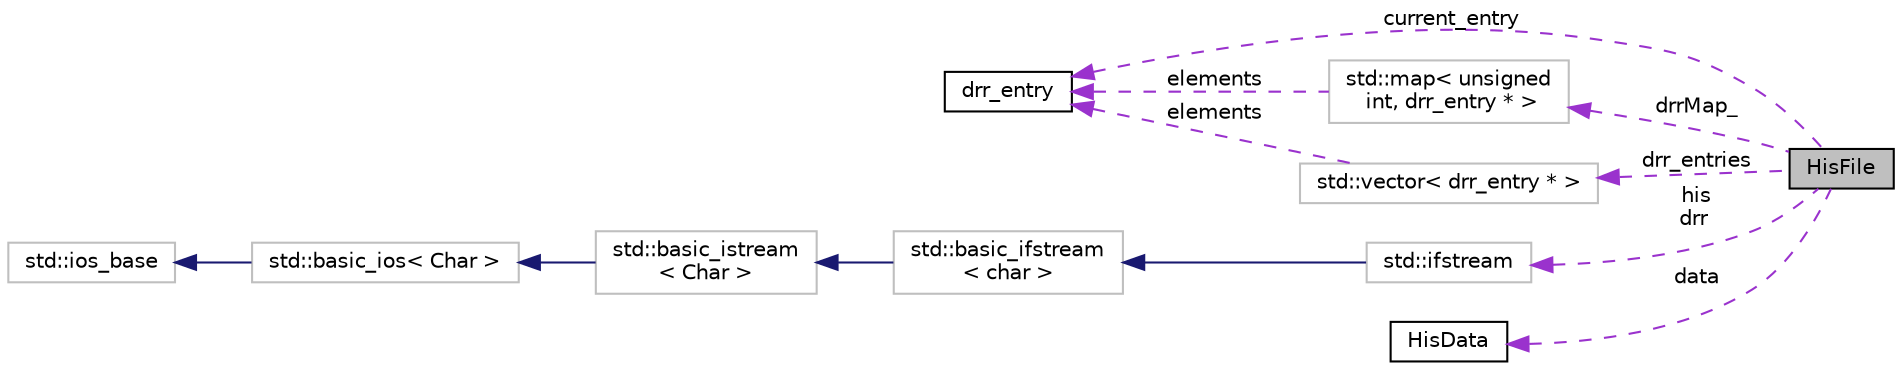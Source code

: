 digraph "HisFile"
{
  edge [fontname="Helvetica",fontsize="10",labelfontname="Helvetica",labelfontsize="10"];
  node [fontname="Helvetica",fontsize="10",shape=record];
  rankdir="LR";
  Node1 [label="HisFile",height=0.2,width=0.4,color="black", fillcolor="grey75", style="filled", fontcolor="black"];
  Node2 -> Node1 [dir="back",color="darkorchid3",fontsize="10",style="dashed",label=" drrMap_" ,fontname="Helvetica"];
  Node2 [label="std::map\< unsigned\l int, drr_entry * \>",height=0.2,width=0.4,color="grey75", fillcolor="white", style="filled"];
  Node3 -> Node2 [dir="back",color="darkorchid3",fontsize="10",style="dashed",label=" elements" ,fontname="Helvetica"];
  Node3 [label="drr_entry",height=0.2,width=0.4,color="black", fillcolor="white", style="filled",URL="$de/d56/structdrr__entry.html",tooltip="drr entry information "];
  Node3 -> Node1 [dir="back",color="darkorchid3",fontsize="10",style="dashed",label=" current_entry" ,fontname="Helvetica"];
  Node4 -> Node1 [dir="back",color="darkorchid3",fontsize="10",style="dashed",label=" his\ndrr" ,fontname="Helvetica"];
  Node4 [label="std::ifstream",height=0.2,width=0.4,color="grey75", fillcolor="white", style="filled",tooltip="STL class. "];
  Node5 -> Node4 [dir="back",color="midnightblue",fontsize="10",style="solid",fontname="Helvetica"];
  Node5 [label="std::basic_ifstream\l\< char \>",height=0.2,width=0.4,color="grey75", fillcolor="white", style="filled",tooltip="STL class. "];
  Node6 -> Node5 [dir="back",color="midnightblue",fontsize="10",style="solid",fontname="Helvetica"];
  Node6 [label="std::basic_istream\l\< Char \>",height=0.2,width=0.4,color="grey75", fillcolor="white", style="filled",tooltip="STL class. "];
  Node7 -> Node6 [dir="back",color="midnightblue",fontsize="10",style="solid",fontname="Helvetica"];
  Node7 [label="std::basic_ios\< Char \>",height=0.2,width=0.4,color="grey75", fillcolor="white", style="filled",tooltip="STL class. "];
  Node8 -> Node7 [dir="back",color="midnightblue",fontsize="10",style="solid",fontname="Helvetica"];
  Node8 [label="std::ios_base",height=0.2,width=0.4,color="grey75", fillcolor="white", style="filled",tooltip="STL class. "];
  Node9 -> Node1 [dir="back",color="darkorchid3",fontsize="10",style="dashed",label=" data" ,fontname="Helvetica"];
  Node9 [label="HisData",height=0.2,width=0.4,color="black", fillcolor="white", style="filled",URL="$d7/d2e/class_his_data.html",tooltip="Histogram data storage object. "];
  Node10 -> Node1 [dir="back",color="darkorchid3",fontsize="10",style="dashed",label=" drr_entries" ,fontname="Helvetica"];
  Node10 [label="std::vector\< drr_entry * \>",height=0.2,width=0.4,color="grey75", fillcolor="white", style="filled"];
  Node3 -> Node10 [dir="back",color="darkorchid3",fontsize="10",style="dashed",label=" elements" ,fontname="Helvetica"];
}
